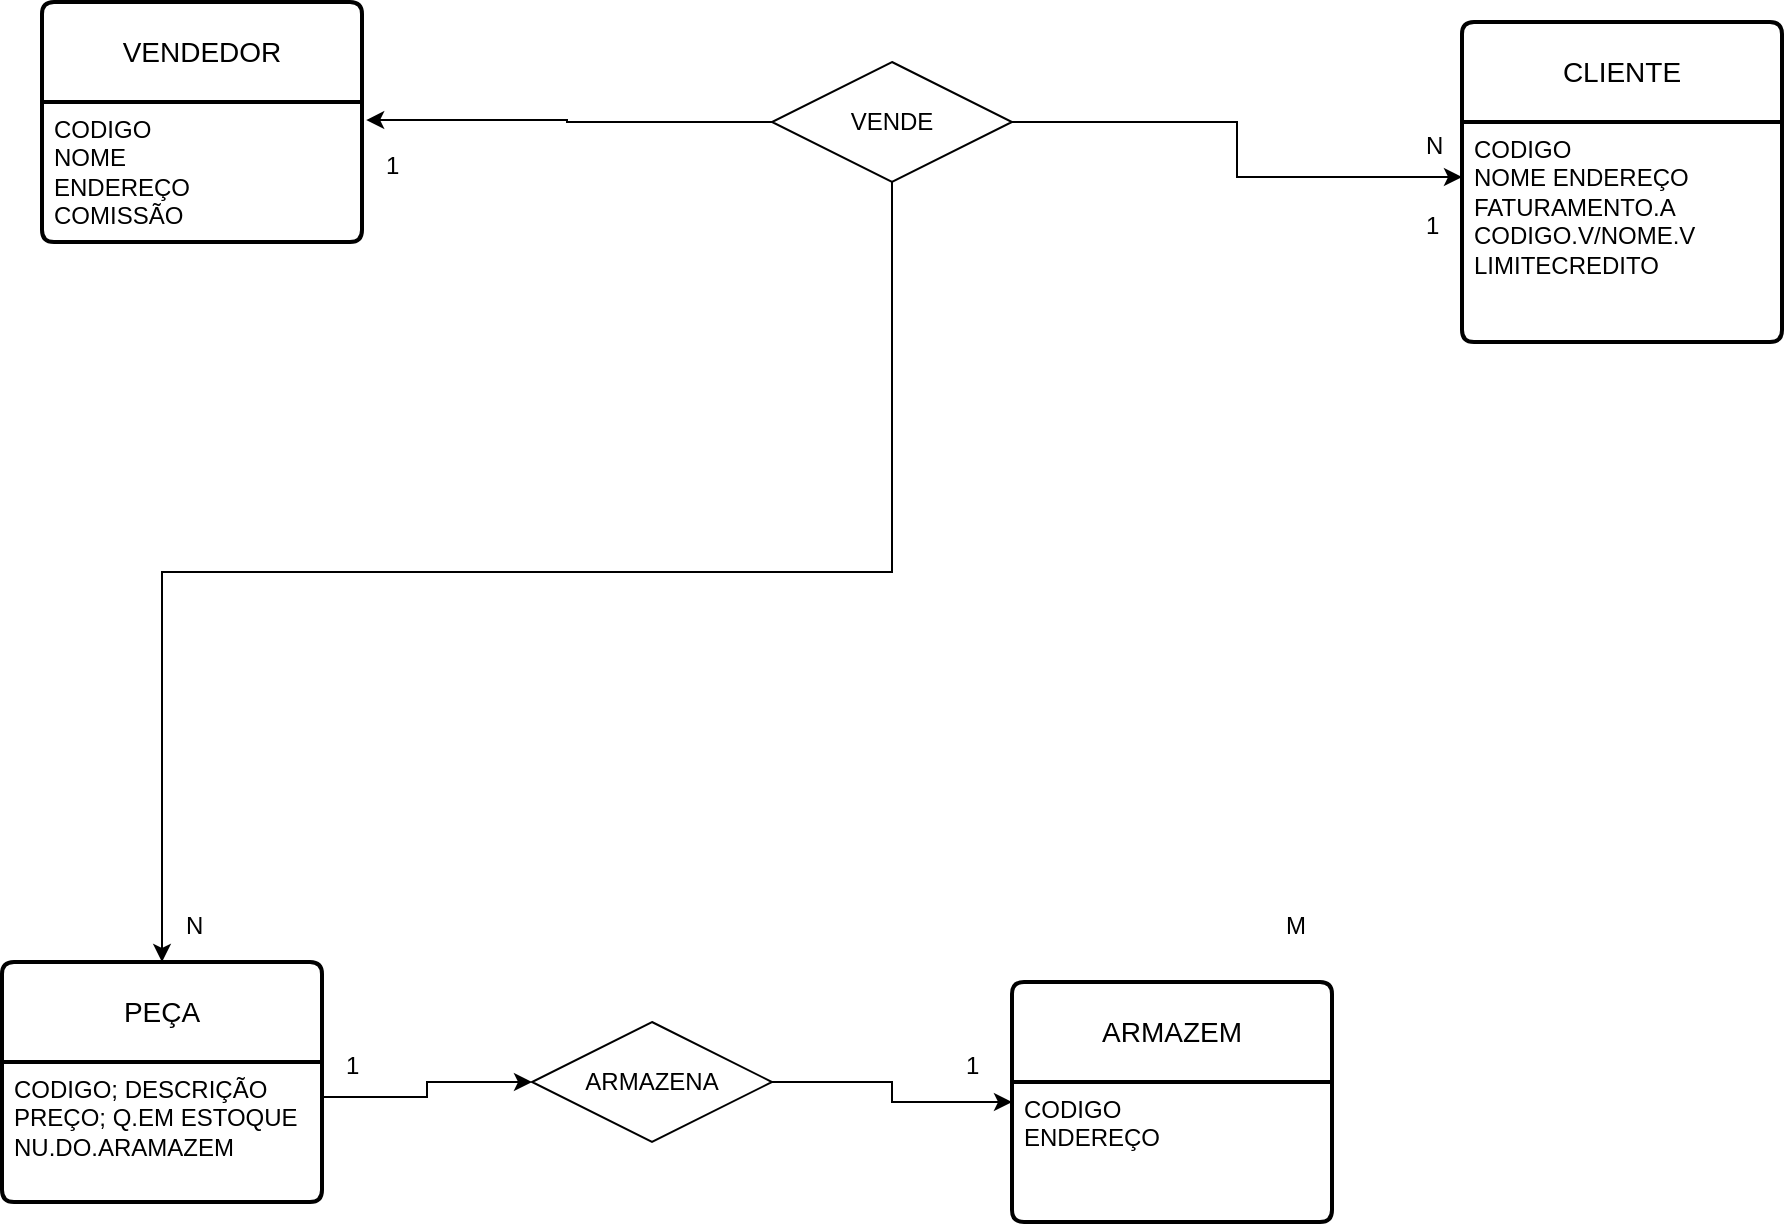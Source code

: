 <mxfile version="21.6.9" type="github">
  <diagram id="R2lEEEUBdFMjLlhIrx00" name="Page-1">
    <mxGraphModel dx="2284" dy="673" grid="1" gridSize="10" guides="1" tooltips="1" connect="1" arrows="1" fold="1" page="1" pageScale="1" pageWidth="850" pageHeight="1100" math="0" shadow="0" extFonts="Permanent Marker^https://fonts.googleapis.com/css?family=Permanent+Marker">
      <root>
        <mxCell id="0" />
        <mxCell id="1" parent="0" />
        <mxCell id="ER9kjxogeQINzJU1FZPK-2" value="ARMAZEM" style="swimlane;childLayout=stackLayout;horizontal=1;startSize=50;horizontalStack=0;rounded=1;fontSize=14;fontStyle=0;strokeWidth=2;resizeParent=0;resizeLast=1;shadow=0;dashed=0;align=center;arcSize=4;whiteSpace=wrap;html=1;" vertex="1" parent="1">
          <mxGeometry x="425" y="570" width="160" height="120" as="geometry" />
        </mxCell>
        <mxCell id="ER9kjxogeQINzJU1FZPK-3" value="&lt;div&gt;CODIGO&lt;/div&gt;&lt;div&gt;ENDEREÇO&lt;br&gt;&lt;/div&gt;" style="align=left;strokeColor=none;fillColor=none;spacingLeft=4;fontSize=12;verticalAlign=top;resizable=0;rotatable=0;part=1;html=1;" vertex="1" parent="ER9kjxogeQINzJU1FZPK-2">
          <mxGeometry y="50" width="160" height="70" as="geometry" />
        </mxCell>
        <mxCell id="ER9kjxogeQINzJU1FZPK-4" value="PEÇA" style="swimlane;childLayout=stackLayout;horizontal=1;startSize=50;horizontalStack=0;rounded=1;fontSize=14;fontStyle=0;strokeWidth=2;resizeParent=0;resizeLast=1;shadow=0;dashed=0;align=center;arcSize=4;whiteSpace=wrap;html=1;" vertex="1" parent="1">
          <mxGeometry x="-80" y="560" width="160" height="120" as="geometry" />
        </mxCell>
        <mxCell id="ER9kjxogeQINzJU1FZPK-5" value="&lt;div&gt;CODIGO; DESCRIÇÃO&lt;/div&gt;&lt;div&gt;PREÇO; Q.EM ESTOQUE&lt;/div&gt;&lt;div&gt;NU.DO.ARAMAZEM&lt;br&gt;&lt;/div&gt;" style="align=left;strokeColor=none;fillColor=none;spacingLeft=4;fontSize=12;verticalAlign=top;resizable=0;rotatable=0;part=1;html=1;" vertex="1" parent="ER9kjxogeQINzJU1FZPK-4">
          <mxGeometry y="50" width="160" height="70" as="geometry" />
        </mxCell>
        <mxCell id="ER9kjxogeQINzJU1FZPK-6" value="CLIENTE" style="swimlane;childLayout=stackLayout;horizontal=1;startSize=50;horizontalStack=0;rounded=1;fontSize=14;fontStyle=0;strokeWidth=2;resizeParent=0;resizeLast=1;shadow=0;dashed=0;align=center;arcSize=4;whiteSpace=wrap;html=1;" vertex="1" parent="1">
          <mxGeometry x="650" y="90" width="160" height="160" as="geometry" />
        </mxCell>
        <mxCell id="ER9kjxogeQINzJU1FZPK-7" value="&lt;div&gt;CODIGO&lt;/div&gt;&lt;div&gt;NOME ENDEREÇO&lt;/div&gt;&lt;div&gt;FATURAMENTO.A&lt;/div&gt;&lt;div&gt;CODIGO.V/NOME.V&lt;/div&gt;&lt;div&gt;LIMITECREDITO&lt;br&gt;&lt;/div&gt;" style="align=left;strokeColor=none;fillColor=none;spacingLeft=4;fontSize=12;verticalAlign=top;resizable=0;rotatable=0;part=1;html=1;" vertex="1" parent="ER9kjxogeQINzJU1FZPK-6">
          <mxGeometry y="50" width="160" height="110" as="geometry" />
        </mxCell>
        <mxCell id="ER9kjxogeQINzJU1FZPK-8" value="VENDEDOR" style="swimlane;childLayout=stackLayout;horizontal=1;startSize=50;horizontalStack=0;rounded=1;fontSize=14;fontStyle=0;strokeWidth=2;resizeParent=0;resizeLast=1;shadow=0;dashed=0;align=center;arcSize=4;whiteSpace=wrap;html=1;" vertex="1" parent="1">
          <mxGeometry x="-60" y="80" width="160" height="120" as="geometry" />
        </mxCell>
        <mxCell id="ER9kjxogeQINzJU1FZPK-9" value="&lt;div&gt;CODIGO&lt;/div&gt;&lt;div&gt;NOME&lt;/div&gt;&lt;div&gt;ENDEREÇO&lt;/div&gt;&lt;div&gt;COMISSÃO&lt;br&gt;&lt;/div&gt;" style="align=left;strokeColor=none;fillColor=none;spacingLeft=4;fontSize=12;verticalAlign=top;resizable=0;rotatable=0;part=1;html=1;" vertex="1" parent="ER9kjxogeQINzJU1FZPK-8">
          <mxGeometry y="50" width="160" height="70" as="geometry" />
        </mxCell>
        <mxCell id="ER9kjxogeQINzJU1FZPK-16" style="edgeStyle=orthogonalEdgeStyle;rounded=0;orthogonalLoop=1;jettySize=auto;html=1;exitX=1;exitY=0.5;exitDx=0;exitDy=0;entryX=0;entryY=0.5;entryDx=0;entryDy=0;" edge="1" parent="1" source="ER9kjxogeQINzJU1FZPK-10" target="ER9kjxogeQINzJU1FZPK-2">
          <mxGeometry relative="1" as="geometry" />
        </mxCell>
        <mxCell id="ER9kjxogeQINzJU1FZPK-10" value="ARMAZENA" style="shape=rhombus;perimeter=rhombusPerimeter;whiteSpace=wrap;html=1;align=center;" vertex="1" parent="1">
          <mxGeometry x="185" y="590" width="120" height="60" as="geometry" />
        </mxCell>
        <mxCell id="ER9kjxogeQINzJU1FZPK-12" style="edgeStyle=orthogonalEdgeStyle;rounded=0;orthogonalLoop=1;jettySize=auto;html=1;exitX=0;exitY=0.5;exitDx=0;exitDy=0;entryX=1.013;entryY=0.129;entryDx=0;entryDy=0;entryPerimeter=0;" edge="1" parent="1" source="ER9kjxogeQINzJU1FZPK-11" target="ER9kjxogeQINzJU1FZPK-9">
          <mxGeometry relative="1" as="geometry" />
        </mxCell>
        <mxCell id="ER9kjxogeQINzJU1FZPK-13" style="edgeStyle=orthogonalEdgeStyle;rounded=0;orthogonalLoop=1;jettySize=auto;html=1;exitX=1;exitY=0.5;exitDx=0;exitDy=0;entryX=0;entryY=0.25;entryDx=0;entryDy=0;" edge="1" parent="1" source="ER9kjxogeQINzJU1FZPK-11" target="ER9kjxogeQINzJU1FZPK-7">
          <mxGeometry relative="1" as="geometry" />
        </mxCell>
        <mxCell id="ER9kjxogeQINzJU1FZPK-14" style="edgeStyle=orthogonalEdgeStyle;rounded=0;orthogonalLoop=1;jettySize=auto;html=1;exitX=0.5;exitY=1;exitDx=0;exitDy=0;entryX=0.5;entryY=0;entryDx=0;entryDy=0;" edge="1" parent="1" source="ER9kjxogeQINzJU1FZPK-11" target="ER9kjxogeQINzJU1FZPK-4">
          <mxGeometry relative="1" as="geometry" />
        </mxCell>
        <mxCell id="ER9kjxogeQINzJU1FZPK-11" value="VENDE" style="shape=rhombus;perimeter=rhombusPerimeter;whiteSpace=wrap;html=1;align=center;" vertex="1" parent="1">
          <mxGeometry x="305" y="110" width="120" height="60" as="geometry" />
        </mxCell>
        <mxCell id="ER9kjxogeQINzJU1FZPK-15" style="edgeStyle=orthogonalEdgeStyle;rounded=0;orthogonalLoop=1;jettySize=auto;html=1;exitX=1;exitY=0.25;exitDx=0;exitDy=0;" edge="1" parent="1" source="ER9kjxogeQINzJU1FZPK-5" target="ER9kjxogeQINzJU1FZPK-10">
          <mxGeometry relative="1" as="geometry" />
        </mxCell>
        <mxCell id="ER9kjxogeQINzJU1FZPK-20" value="1" style="resizable=0;html=1;whiteSpace=wrap;align=left;verticalAlign=bottom;" connectable="0" vertex="1" parent="1">
          <mxGeometry x="110" y="170" as="geometry" />
        </mxCell>
        <mxCell id="ER9kjxogeQINzJU1FZPK-21" value="N" style="resizable=0;html=1;whiteSpace=wrap;align=left;verticalAlign=bottom;" connectable="0" vertex="1" parent="1">
          <mxGeometry x="630" y="160" as="geometry" />
        </mxCell>
        <mxCell id="ER9kjxogeQINzJU1FZPK-22" value="1" style="resizable=0;html=1;whiteSpace=wrap;align=left;verticalAlign=bottom;" connectable="0" vertex="1" parent="1">
          <mxGeometry x="630" y="200" as="geometry" />
        </mxCell>
        <mxCell id="ER9kjxogeQINzJU1FZPK-23" value="N" style="resizable=0;html=1;whiteSpace=wrap;align=left;verticalAlign=bottom;" connectable="0" vertex="1" parent="1">
          <mxGeometry x="10" y="550" as="geometry" />
        </mxCell>
        <mxCell id="ER9kjxogeQINzJU1FZPK-24" value="1" style="resizable=0;html=1;whiteSpace=wrap;align=left;verticalAlign=bottom;" connectable="0" vertex="1" parent="1">
          <mxGeometry x="90" y="620" as="geometry" />
        </mxCell>
        <mxCell id="ER9kjxogeQINzJU1FZPK-25" value="1" style="resizable=0;html=1;whiteSpace=wrap;align=left;verticalAlign=bottom;" connectable="0" vertex="1" parent="1">
          <mxGeometry x="400" y="620" as="geometry" />
        </mxCell>
        <mxCell id="ER9kjxogeQINzJU1FZPK-29" value="M" style="resizable=0;html=1;whiteSpace=wrap;align=left;verticalAlign=bottom;" connectable="0" vertex="1" parent="1">
          <mxGeometry x="560" y="550" as="geometry" />
        </mxCell>
      </root>
    </mxGraphModel>
  </diagram>
</mxfile>
